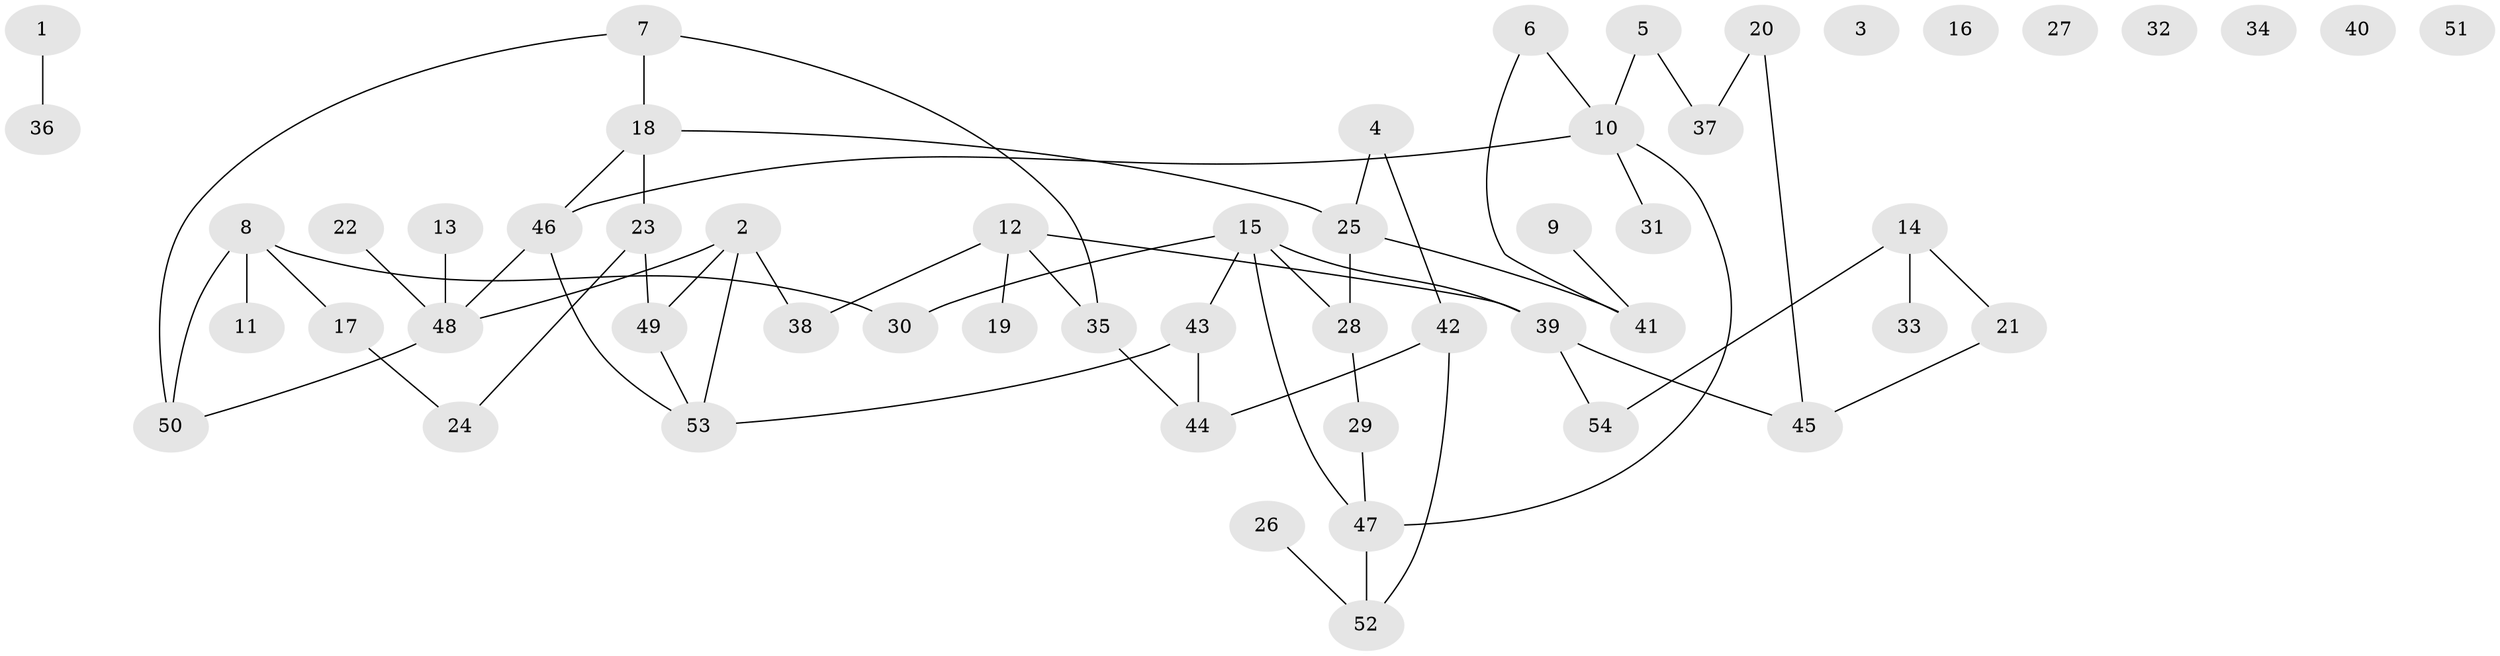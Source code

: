 // coarse degree distribution, {0: 0.2962962962962963, 7: 0.07407407407407407, 5: 0.1111111111111111, 3: 0.2222222222222222, 1: 0.18518518518518517, 2: 0.07407407407407407, 8: 0.037037037037037035}
// Generated by graph-tools (version 1.1) at 2025/16/03/04/25 18:16:38]
// undirected, 54 vertices, 62 edges
graph export_dot {
graph [start="1"]
  node [color=gray90,style=filled];
  1;
  2;
  3;
  4;
  5;
  6;
  7;
  8;
  9;
  10;
  11;
  12;
  13;
  14;
  15;
  16;
  17;
  18;
  19;
  20;
  21;
  22;
  23;
  24;
  25;
  26;
  27;
  28;
  29;
  30;
  31;
  32;
  33;
  34;
  35;
  36;
  37;
  38;
  39;
  40;
  41;
  42;
  43;
  44;
  45;
  46;
  47;
  48;
  49;
  50;
  51;
  52;
  53;
  54;
  1 -- 36;
  2 -- 38;
  2 -- 48;
  2 -- 49;
  2 -- 53;
  4 -- 25;
  4 -- 42;
  5 -- 10;
  5 -- 37;
  6 -- 10;
  6 -- 41;
  7 -- 18;
  7 -- 35;
  7 -- 50;
  8 -- 11;
  8 -- 17;
  8 -- 30;
  8 -- 50;
  9 -- 41;
  10 -- 31;
  10 -- 46;
  10 -- 47;
  12 -- 19;
  12 -- 35;
  12 -- 38;
  12 -- 39;
  13 -- 48;
  14 -- 21;
  14 -- 33;
  14 -- 54;
  15 -- 28;
  15 -- 30;
  15 -- 39;
  15 -- 43;
  15 -- 47;
  17 -- 24;
  18 -- 23;
  18 -- 25;
  18 -- 46;
  20 -- 37;
  20 -- 45;
  21 -- 45;
  22 -- 48;
  23 -- 24;
  23 -- 49;
  25 -- 28;
  25 -- 41;
  26 -- 52;
  28 -- 29;
  29 -- 47;
  35 -- 44;
  39 -- 45;
  39 -- 54;
  42 -- 44;
  42 -- 52;
  43 -- 44;
  43 -- 53;
  46 -- 48;
  46 -- 53;
  47 -- 52;
  48 -- 50;
  49 -- 53;
}

